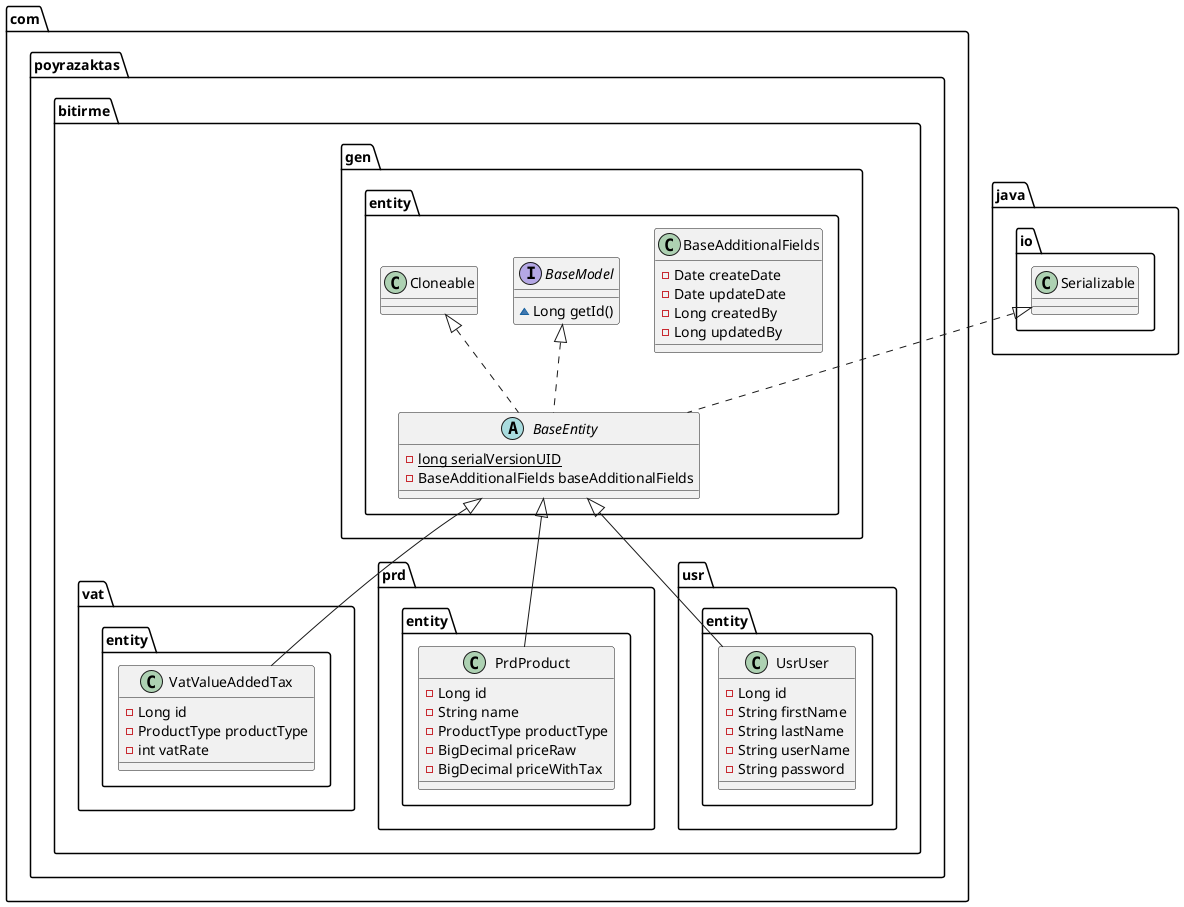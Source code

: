 @startuml
class com.poyrazaktas.bitirme.vat.entity.VatValueAddedTax {
- Long id
- ProductType productType
- int vatRate
}
class com.poyrazaktas.bitirme.gen.entity.BaseAdditionalFields {
- Date createDate
- Date updateDate
- Long createdBy
- Long updatedBy
}
abstract class com.poyrazaktas.bitirme.gen.entity.BaseEntity {
- {static} long serialVersionUID
- BaseAdditionalFields baseAdditionalFields
}
interface com.poyrazaktas.bitirme.gen.entity.BaseModel {
~ Long getId()
}
class com.poyrazaktas.bitirme.prd.entity.PrdProduct {
- Long id
- String name
- ProductType productType
- BigDecimal priceRaw
- BigDecimal priceWithTax
}
class com.poyrazaktas.bitirme.usr.entity.UsrUser {
- Long id
- String firstName
- String lastName
- String userName
- String password
}


com.poyrazaktas.bitirme.gen.entity.BaseEntity <|-- com.poyrazaktas.bitirme.vat.entity.VatValueAddedTax
com.poyrazaktas.bitirme.gen.entity.BaseModel <|.. com.poyrazaktas.bitirme.gen.entity.BaseEntity
com.poyrazaktas.bitirme.gen.entity.Cloneable <|.. com.poyrazaktas.bitirme.gen.entity.BaseEntity
java.io.Serializable <|.. com.poyrazaktas.bitirme.gen.entity.BaseEntity
com.poyrazaktas.bitirme.gen.entity.BaseEntity <|-- com.poyrazaktas.bitirme.prd.entity.PrdProduct
com.poyrazaktas.bitirme.gen.entity.BaseEntity <|-- com.poyrazaktas.bitirme.usr.entity.UsrUser
@enduml